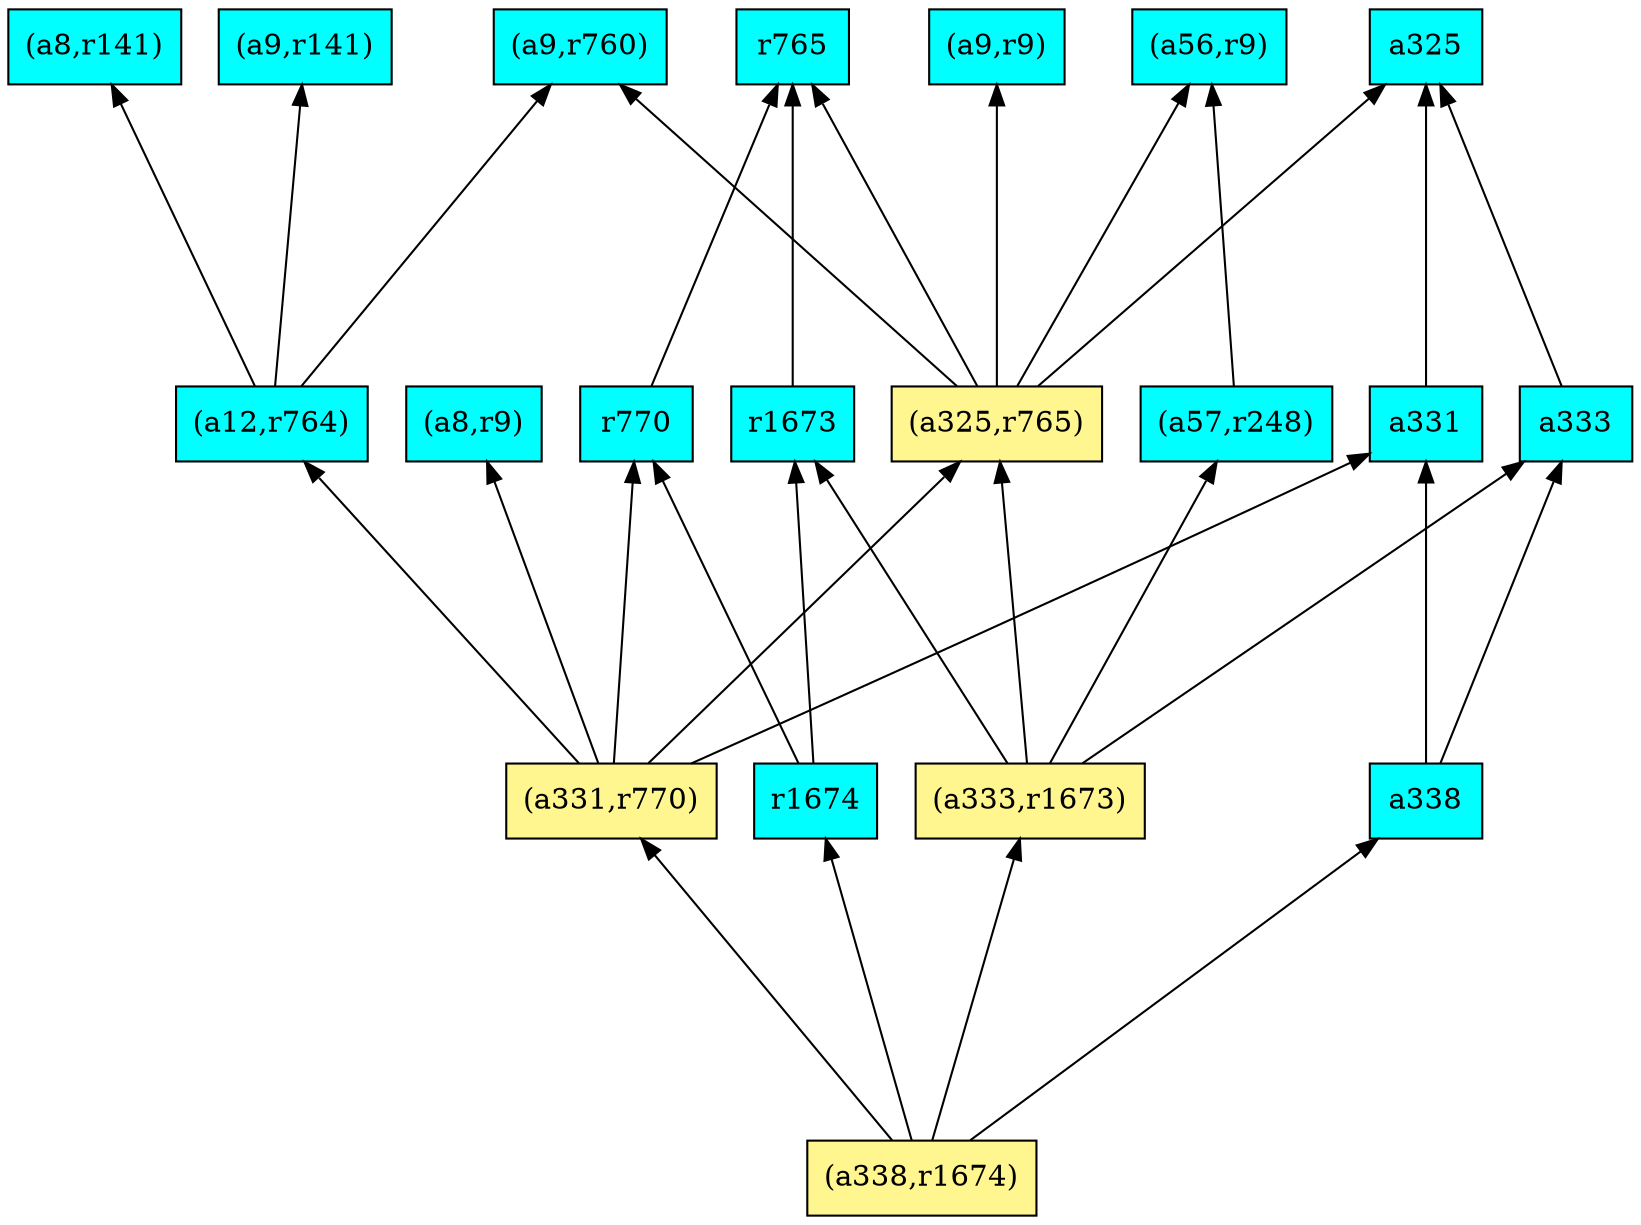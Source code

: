 digraph G {
rankdir=BT;ranksep="2.0";
"(a9,r9)" [shape=record,fillcolor=cyan,style=filled,label="{(a9,r9)}"];
"(a333,r1673)" [shape=record,fillcolor=khaki1,style=filled,label="{(a333,r1673)}"];
"(a8,r9)" [shape=record,fillcolor=cyan,style=filled,label="{(a8,r9)}"];
"(a331,r770)" [shape=record,fillcolor=khaki1,style=filled,label="{(a331,r770)}"];
"(a8,r141)" [shape=record,fillcolor=cyan,style=filled,label="{(a8,r141)}"];
"a331" [shape=record,fillcolor=cyan,style=filled,label="{a331}"];
"r765" [shape=record,fillcolor=cyan,style=filled,label="{r765}"];
"r770" [shape=record,fillcolor=cyan,style=filled,label="{r770}"];
"a333" [shape=record,fillcolor=cyan,style=filled,label="{a333}"];
"(a9,r760)" [shape=record,fillcolor=cyan,style=filled,label="{(a9,r760)}"];
"r1674" [shape=record,fillcolor=cyan,style=filled,label="{r1674}"];
"a338" [shape=record,fillcolor=cyan,style=filled,label="{a338}"];
"a325" [shape=record,fillcolor=cyan,style=filled,label="{a325}"];
"(a325,r765)" [shape=record,fillcolor=khaki1,style=filled,label="{(a325,r765)}"];
"(a56,r9)" [shape=record,fillcolor=cyan,style=filled,label="{(a56,r9)}"];
"(a57,r248)" [shape=record,fillcolor=cyan,style=filled,label="{(a57,r248)}"];
"r1673" [shape=record,fillcolor=cyan,style=filled,label="{r1673}"];
"(a12,r764)" [shape=record,fillcolor=cyan,style=filled,label="{(a12,r764)}"];
"(a9,r141)" [shape=record,fillcolor=cyan,style=filled,label="{(a9,r141)}"];
"(a338,r1674)" [shape=record,fillcolor=khaki1,style=filled,label="{(a338,r1674)}"];
"(a333,r1673)" -> "(a57,r248)"
"(a333,r1673)" -> "(a325,r765)"
"(a333,r1673)" -> "r1673"
"(a333,r1673)" -> "a333"
"(a331,r770)" -> "(a8,r9)"
"(a331,r770)" -> "(a325,r765)"
"(a331,r770)" -> "(a12,r764)"
"(a331,r770)" -> "a331"
"(a331,r770)" -> "r770"
"a331" -> "a325"
"r770" -> "r765"
"a333" -> "a325"
"r1674" -> "r770"
"r1674" -> "r1673"
"a338" -> "a331"
"a338" -> "a333"
"(a325,r765)" -> "(a9,r9)"
"(a325,r765)" -> "a325"
"(a325,r765)" -> "(a56,r9)"
"(a325,r765)" -> "r765"
"(a325,r765)" -> "(a9,r760)"
"(a57,r248)" -> "(a56,r9)"
"r1673" -> "r765"
"(a12,r764)" -> "(a9,r760)"
"(a12,r764)" -> "(a9,r141)"
"(a12,r764)" -> "(a8,r141)"
"(a338,r1674)" -> "(a333,r1673)"
"(a338,r1674)" -> "(a331,r770)"
"(a338,r1674)" -> "r1674"
"(a338,r1674)" -> "a338"
}